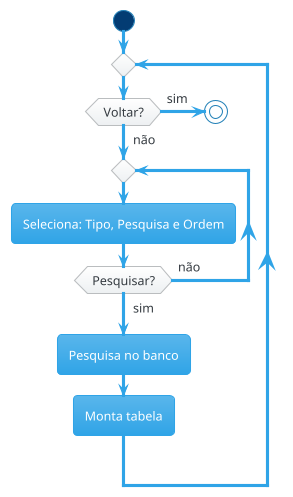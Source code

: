 @startuml
!theme cerulean
start
repeat
	if (Voltar?) then (sim)
		stop
	else (não)
		repeat
			:Seleciona: Tipo, Pesquisa e Ordem;
		repeat while (Pesquisar?) is (não) not (sim)
	endif
	:Pesquisa no banco;
	:Monta tabela;
repeat while
@enduml